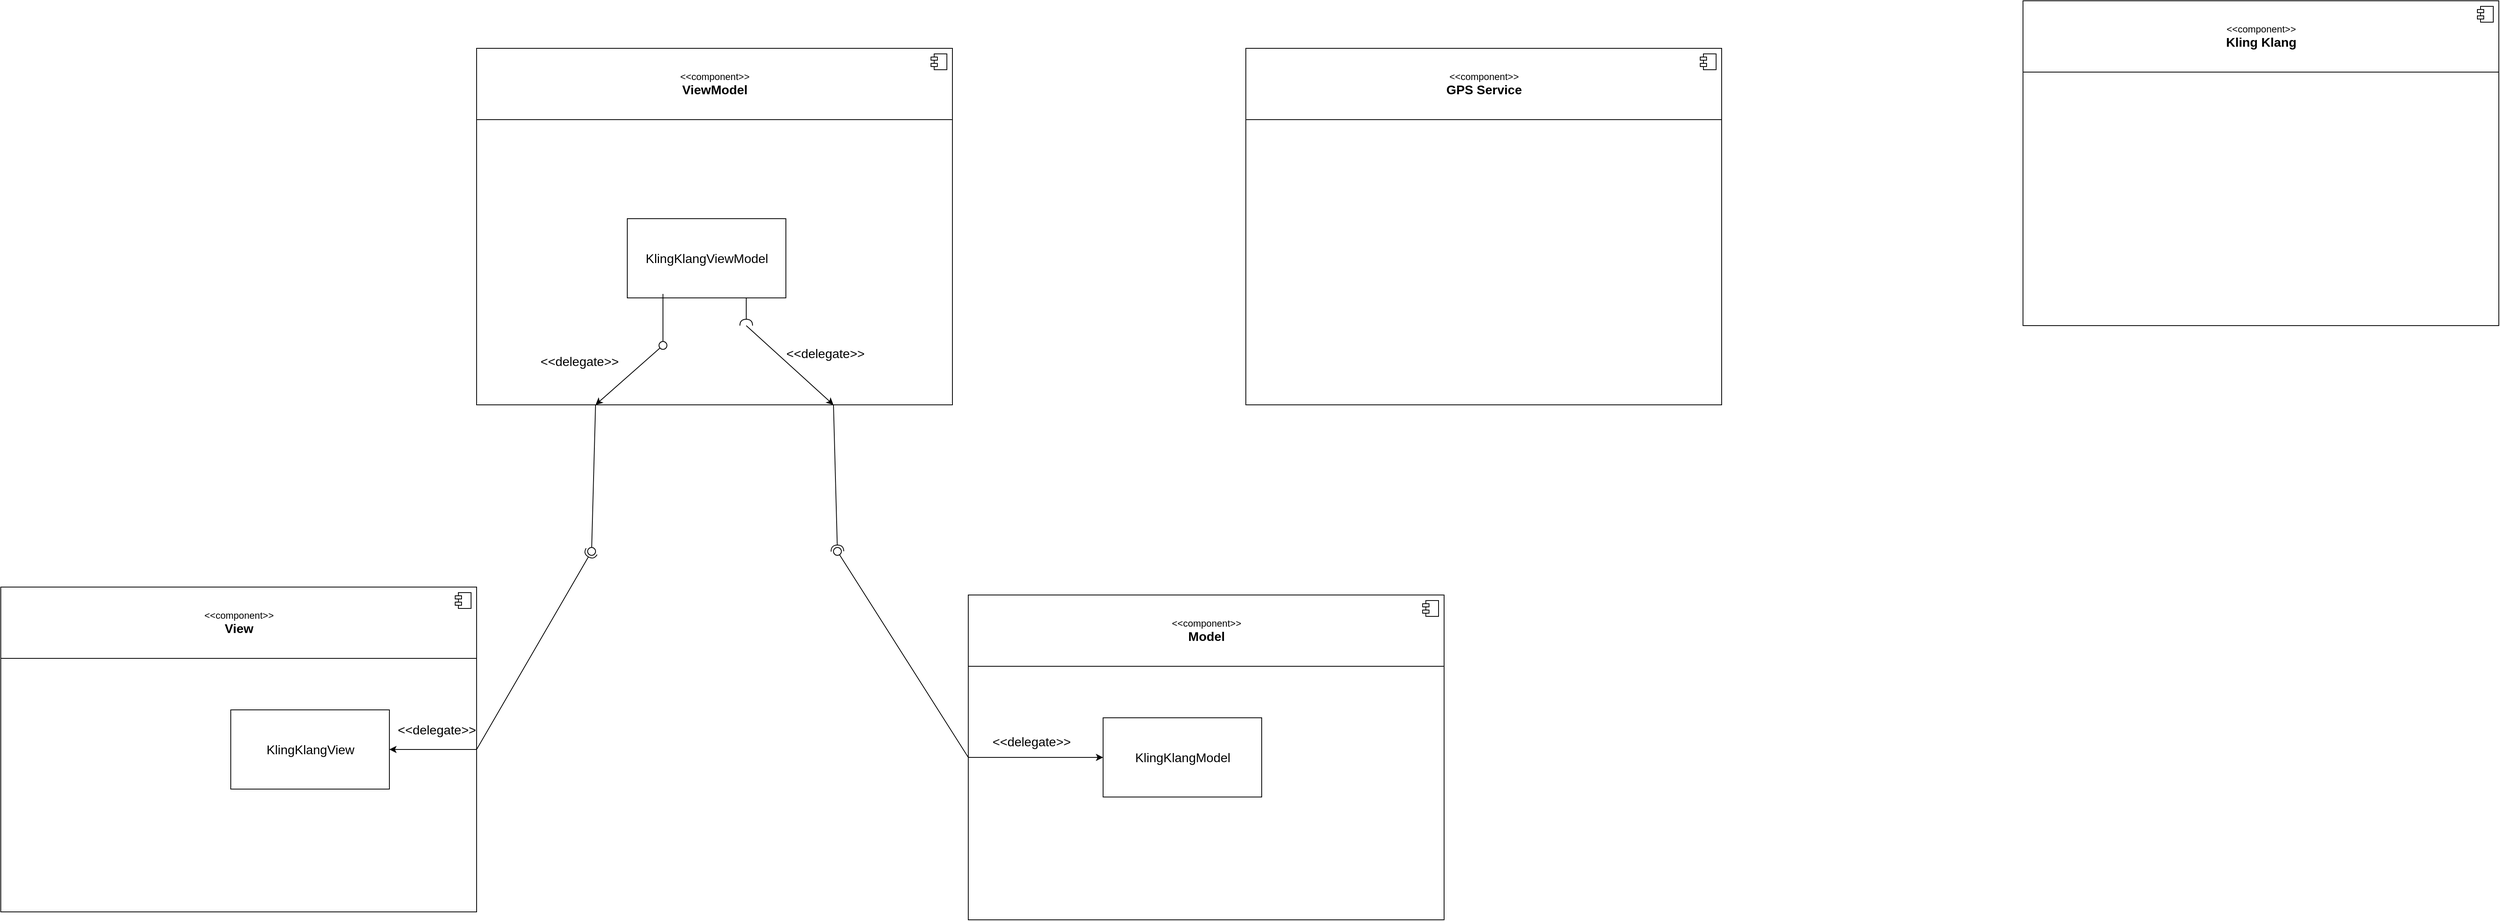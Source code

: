 <mxfile version="20.3.0" type="device"><diagram id="kaFpodiRkxg0APUvx-Rn" name="Seite-1"><mxGraphModel dx="2588" dy="1731" grid="1" gridSize="10" guides="1" tooltips="1" connect="1" arrows="1" fold="1" page="0" pageScale="1" pageWidth="1169" pageHeight="827" math="0" shadow="0"><root><mxCell id="0"/><mxCell id="1" parent="0"/><mxCell id="God_SWXQC8JWA0vTMkkf-4" value="" style="rounded=0;whiteSpace=wrap;html=1;" vertex="1" parent="1"><mxGeometry x="350" y="-160" width="600" height="450" as="geometry"/></mxCell><mxCell id="God_SWXQC8JWA0vTMkkf-5" value="&amp;lt;&amp;lt;component&amp;gt;&amp;gt;&lt;br&gt;&lt;b&gt;&lt;font style=&quot;font-size: 16px;&quot;&gt;ViewModel&lt;/font&gt;&lt;/b&gt;" style="html=1;dropTarget=0;" vertex="1" parent="1"><mxGeometry x="350" y="-160" width="600" height="90" as="geometry"/></mxCell><mxCell id="God_SWXQC8JWA0vTMkkf-6" value="" style="shape=module;jettyWidth=8;jettyHeight=4;" vertex="1" parent="God_SWXQC8JWA0vTMkkf-5"><mxGeometry x="1" width="20" height="20" relative="1" as="geometry"><mxPoint x="-27" y="7" as="offset"/></mxGeometry></mxCell><mxCell id="God_SWXQC8JWA0vTMkkf-9" value="" style="rounded=0;whiteSpace=wrap;html=1;" vertex="1" parent="1"><mxGeometry x="1320" y="-160" width="600" height="450" as="geometry"/></mxCell><mxCell id="God_SWXQC8JWA0vTMkkf-10" value="&amp;lt;&amp;lt;component&amp;gt;&amp;gt;&lt;br&gt;&lt;b&gt;&lt;font style=&quot;font-size: 16px;&quot;&gt;GPS Service&lt;/font&gt;&lt;/b&gt;" style="html=1;dropTarget=0;" vertex="1" parent="1"><mxGeometry x="1320" y="-160" width="600" height="90" as="geometry"/></mxCell><mxCell id="God_SWXQC8JWA0vTMkkf-11" value="" style="shape=module;jettyWidth=8;jettyHeight=4;" vertex="1" parent="God_SWXQC8JWA0vTMkkf-10"><mxGeometry x="1" width="20" height="20" relative="1" as="geometry"><mxPoint x="-27" y="7" as="offset"/></mxGeometry></mxCell><mxCell id="God_SWXQC8JWA0vTMkkf-12" value="" style="rounded=0;whiteSpace=wrap;html=1;" vertex="1" parent="1"><mxGeometry x="-250" y="520" width="600" height="410" as="geometry"/></mxCell><mxCell id="God_SWXQC8JWA0vTMkkf-13" value="&amp;lt;&amp;lt;component&amp;gt;&amp;gt;&lt;br&gt;&lt;span style=&quot;font-size: 16px;&quot;&gt;&lt;b&gt;View&lt;/b&gt;&lt;/span&gt;" style="html=1;dropTarget=0;" vertex="1" parent="1"><mxGeometry x="-250" y="520" width="600" height="90" as="geometry"/></mxCell><mxCell id="God_SWXQC8JWA0vTMkkf-14" value="" style="shape=module;jettyWidth=8;jettyHeight=4;" vertex="1" parent="God_SWXQC8JWA0vTMkkf-13"><mxGeometry x="1" width="20" height="20" relative="1" as="geometry"><mxPoint x="-27" y="7" as="offset"/></mxGeometry></mxCell><mxCell id="God_SWXQC8JWA0vTMkkf-15" value="" style="rounded=0;whiteSpace=wrap;html=1;" vertex="1" parent="1"><mxGeometry x="970" y="530" width="600" height="410" as="geometry"/></mxCell><mxCell id="God_SWXQC8JWA0vTMkkf-16" value="&amp;lt;&amp;lt;component&amp;gt;&amp;gt;&lt;br&gt;&lt;span style=&quot;font-size: 16px;&quot;&gt;&lt;b&gt;Model&lt;/b&gt;&lt;/span&gt;" style="html=1;dropTarget=0;" vertex="1" parent="1"><mxGeometry x="970" y="530" width="600" height="90" as="geometry"/></mxCell><mxCell id="God_SWXQC8JWA0vTMkkf-17" value="" style="shape=module;jettyWidth=8;jettyHeight=4;" vertex="1" parent="God_SWXQC8JWA0vTMkkf-16"><mxGeometry x="1" width="20" height="20" relative="1" as="geometry"><mxPoint x="-27" y="7" as="offset"/></mxGeometry></mxCell><mxCell id="God_SWXQC8JWA0vTMkkf-22" value="KlingKlangViewModel" style="html=1;fontSize=16;" vertex="1" parent="1"><mxGeometry x="540" y="55" width="200" height="100" as="geometry"/></mxCell><mxCell id="God_SWXQC8JWA0vTMkkf-23" value="" style="rounded=0;orthogonalLoop=1;jettySize=auto;html=1;endArrow=none;endFill=0;sketch=0;sourcePerimeterSpacing=0;targetPerimeterSpacing=0;fontSize=16;" edge="1" target="God_SWXQC8JWA0vTMkkf-25" parent="1"><mxGeometry relative="1" as="geometry"><mxPoint x="585" y="150" as="sourcePoint"/></mxGeometry></mxCell><mxCell id="God_SWXQC8JWA0vTMkkf-25" value="" style="ellipse;whiteSpace=wrap;html=1;align=center;aspect=fixed;resizable=0;points=[];outlineConnect=0;sketch=0;fontSize=16;" vertex="1" parent="1"><mxGeometry x="580" y="210" width="10" height="10" as="geometry"/></mxCell><mxCell id="God_SWXQC8JWA0vTMkkf-27" value="" style="endArrow=classic;html=1;rounded=0;fontSize=16;entryX=0.25;entryY=1;entryDx=0;entryDy=0;" edge="1" parent="1" source="God_SWXQC8JWA0vTMkkf-25" target="God_SWXQC8JWA0vTMkkf-4"><mxGeometry width="50" height="50" relative="1" as="geometry"><mxPoint x="780" y="330" as="sourcePoint"/><mxPoint x="830" y="280" as="targetPoint"/></mxGeometry></mxCell><mxCell id="God_SWXQC8JWA0vTMkkf-28" value="&amp;lt;&amp;lt;delegate&amp;gt;&amp;gt;" style="text;html=1;strokeColor=none;fillColor=none;align=center;verticalAlign=middle;whiteSpace=wrap;rounded=0;fontSize=16;" vertex="1" parent="1"><mxGeometry x="440" y="220" width="80" height="30" as="geometry"/></mxCell><mxCell id="God_SWXQC8JWA0vTMkkf-29" value="" style="rounded=0;orthogonalLoop=1;jettySize=auto;html=1;endArrow=none;endFill=0;sketch=0;sourcePerimeterSpacing=0;targetPerimeterSpacing=0;fontSize=16;exitX=0.25;exitY=1;exitDx=0;exitDy=0;" edge="1" target="God_SWXQC8JWA0vTMkkf-31" parent="1" source="God_SWXQC8JWA0vTMkkf-4"><mxGeometry relative="1" as="geometry"><mxPoint x="790" y="305" as="sourcePoint"/></mxGeometry></mxCell><mxCell id="God_SWXQC8JWA0vTMkkf-30" value="" style="rounded=0;orthogonalLoop=1;jettySize=auto;html=1;endArrow=halfCircle;endFill=0;entryX=0.5;entryY=0.5;endSize=6;strokeWidth=1;sketch=0;fontSize=16;exitX=1;exitY=0.5;exitDx=0;exitDy=0;" edge="1" target="God_SWXQC8JWA0vTMkkf-31" parent="1" source="God_SWXQC8JWA0vTMkkf-12"><mxGeometry relative="1" as="geometry"><mxPoint x="720" y="425" as="sourcePoint"/></mxGeometry></mxCell><mxCell id="God_SWXQC8JWA0vTMkkf-31" value="" style="ellipse;whiteSpace=wrap;html=1;align=center;aspect=fixed;resizable=0;points=[];outlineConnect=0;sketch=0;fontSize=16;" vertex="1" parent="1"><mxGeometry x="490" y="470" width="10" height="10" as="geometry"/></mxCell><mxCell id="God_SWXQC8JWA0vTMkkf-38" value="" style="rounded=0;orthogonalLoop=1;jettySize=auto;html=1;endArrow=halfCircle;endFill=0;endSize=6;strokeWidth=1;sketch=0;fontSize=16;exitX=0.75;exitY=1;exitDx=0;exitDy=0;" edge="1" parent="1" source="God_SWXQC8JWA0vTMkkf-22"><mxGeometry relative="1" as="geometry"><mxPoint x="830" y="265" as="sourcePoint"/><mxPoint x="690" y="190" as="targetPoint"/></mxGeometry></mxCell><mxCell id="God_SWXQC8JWA0vTMkkf-40" value="" style="endArrow=classic;html=1;rounded=0;fontSize=16;entryX=0.75;entryY=1;entryDx=0;entryDy=0;" edge="1" parent="1" target="God_SWXQC8JWA0vTMkkf-4"><mxGeometry width="50" height="50" relative="1" as="geometry"><mxPoint x="690" y="190" as="sourcePoint"/><mxPoint x="830" y="240" as="targetPoint"/></mxGeometry></mxCell><mxCell id="God_SWXQC8JWA0vTMkkf-41" value="&amp;lt;&amp;lt;delegate&amp;gt;&amp;gt;" style="text;html=1;strokeColor=none;fillColor=none;align=center;verticalAlign=middle;whiteSpace=wrap;rounded=0;fontSize=16;" vertex="1" parent="1"><mxGeometry x="750" y="210" width="80" height="30" as="geometry"/></mxCell><mxCell id="God_SWXQC8JWA0vTMkkf-47" value="" style="rounded=0;orthogonalLoop=1;jettySize=auto;html=1;endArrow=none;endFill=0;sketch=0;sourcePerimeterSpacing=0;targetPerimeterSpacing=0;fontSize=16;exitX=0;exitY=0.5;exitDx=0;exitDy=0;" edge="1" target="God_SWXQC8JWA0vTMkkf-49" parent="1" source="God_SWXQC8JWA0vTMkkf-15"><mxGeometry relative="1" as="geometry"><mxPoint x="680" y="385" as="sourcePoint"/></mxGeometry></mxCell><mxCell id="God_SWXQC8JWA0vTMkkf-48" value="" style="rounded=0;orthogonalLoop=1;jettySize=auto;html=1;endArrow=halfCircle;endFill=0;entryX=0.5;entryY=0.5;endSize=6;strokeWidth=1;sketch=0;fontSize=16;" edge="1" target="God_SWXQC8JWA0vTMkkf-49" parent="1"><mxGeometry relative="1" as="geometry"><mxPoint x="800" y="290" as="sourcePoint"/></mxGeometry></mxCell><mxCell id="God_SWXQC8JWA0vTMkkf-49" value="" style="ellipse;whiteSpace=wrap;html=1;align=center;aspect=fixed;resizable=0;points=[];outlineConnect=0;sketch=0;fontSize=16;" vertex="1" parent="1"><mxGeometry x="800" y="470" width="10" height="10" as="geometry"/></mxCell><mxCell id="God_SWXQC8JWA0vTMkkf-52" value="" style="endArrow=classic;html=1;rounded=0;fontSize=16;exitX=0;exitY=0.5;exitDx=0;exitDy=0;entryX=0;entryY=0.5;entryDx=0;entryDy=0;" edge="1" parent="1" source="God_SWXQC8JWA0vTMkkf-15" target="God_SWXQC8JWA0vTMkkf-53"><mxGeometry width="50" height="50" relative="1" as="geometry"><mxPoint x="790" y="410" as="sourcePoint"/><mxPoint x="760" y="750" as="targetPoint"/></mxGeometry></mxCell><mxCell id="God_SWXQC8JWA0vTMkkf-53" value="KlingKlangModel" style="html=1;fontSize=16;" vertex="1" parent="1"><mxGeometry x="1140" y="685" width="200" height="100" as="geometry"/></mxCell><mxCell id="God_SWXQC8JWA0vTMkkf-54" value="" style="endArrow=classic;html=1;rounded=0;fontSize=16;exitX=1;exitY=0.5;exitDx=0;exitDy=0;entryX=1;entryY=0.5;entryDx=0;entryDy=0;" edge="1" parent="1" target="God_SWXQC8JWA0vTMkkf-55" source="God_SWXQC8JWA0vTMkkf-12"><mxGeometry width="50" height="50" relative="1" as="geometry"><mxPoint x="-135.0" y="735" as="sourcePoint"/><mxPoint x="-345" y="750" as="targetPoint"/></mxGeometry></mxCell><mxCell id="God_SWXQC8JWA0vTMkkf-55" value="KlingKlangView" style="html=1;fontSize=16;" vertex="1" parent="1"><mxGeometry x="40" y="675" width="200" height="100" as="geometry"/></mxCell><mxCell id="God_SWXQC8JWA0vTMkkf-56" value="&amp;lt;&amp;lt;delegate&amp;gt;&amp;gt;" style="text;html=1;strokeColor=none;fillColor=none;align=center;verticalAlign=middle;whiteSpace=wrap;rounded=0;fontSize=16;" vertex="1" parent="1"><mxGeometry x="260" y="685" width="80" height="30" as="geometry"/></mxCell><mxCell id="God_SWXQC8JWA0vTMkkf-57" value="&amp;lt;&amp;lt;delegate&amp;gt;&amp;gt;" style="text;html=1;strokeColor=none;fillColor=none;align=center;verticalAlign=middle;whiteSpace=wrap;rounded=0;fontSize=16;" vertex="1" parent="1"><mxGeometry x="1010" y="700" width="80" height="30" as="geometry"/></mxCell><mxCell id="God_SWXQC8JWA0vTMkkf-58" value="" style="rounded=0;whiteSpace=wrap;html=1;" vertex="1" parent="1"><mxGeometry x="2300" y="-220" width="600" height="410" as="geometry"/></mxCell><mxCell id="God_SWXQC8JWA0vTMkkf-59" value="&amp;lt;&amp;lt;component&amp;gt;&amp;gt;&lt;br&gt;&lt;b&gt;&lt;font style=&quot;font-size: 16px;&quot;&gt;Kling Klang&lt;/font&gt;&lt;/b&gt;" style="html=1;dropTarget=0;" vertex="1" parent="1"><mxGeometry x="2300" y="-220" width="600" height="90" as="geometry"/></mxCell><mxCell id="God_SWXQC8JWA0vTMkkf-60" value="" style="shape=module;jettyWidth=8;jettyHeight=4;" vertex="1" parent="God_SWXQC8JWA0vTMkkf-59"><mxGeometry x="1" width="20" height="20" relative="1" as="geometry"><mxPoint x="-27" y="7" as="offset"/></mxGeometry></mxCell></root></mxGraphModel></diagram></mxfile>
